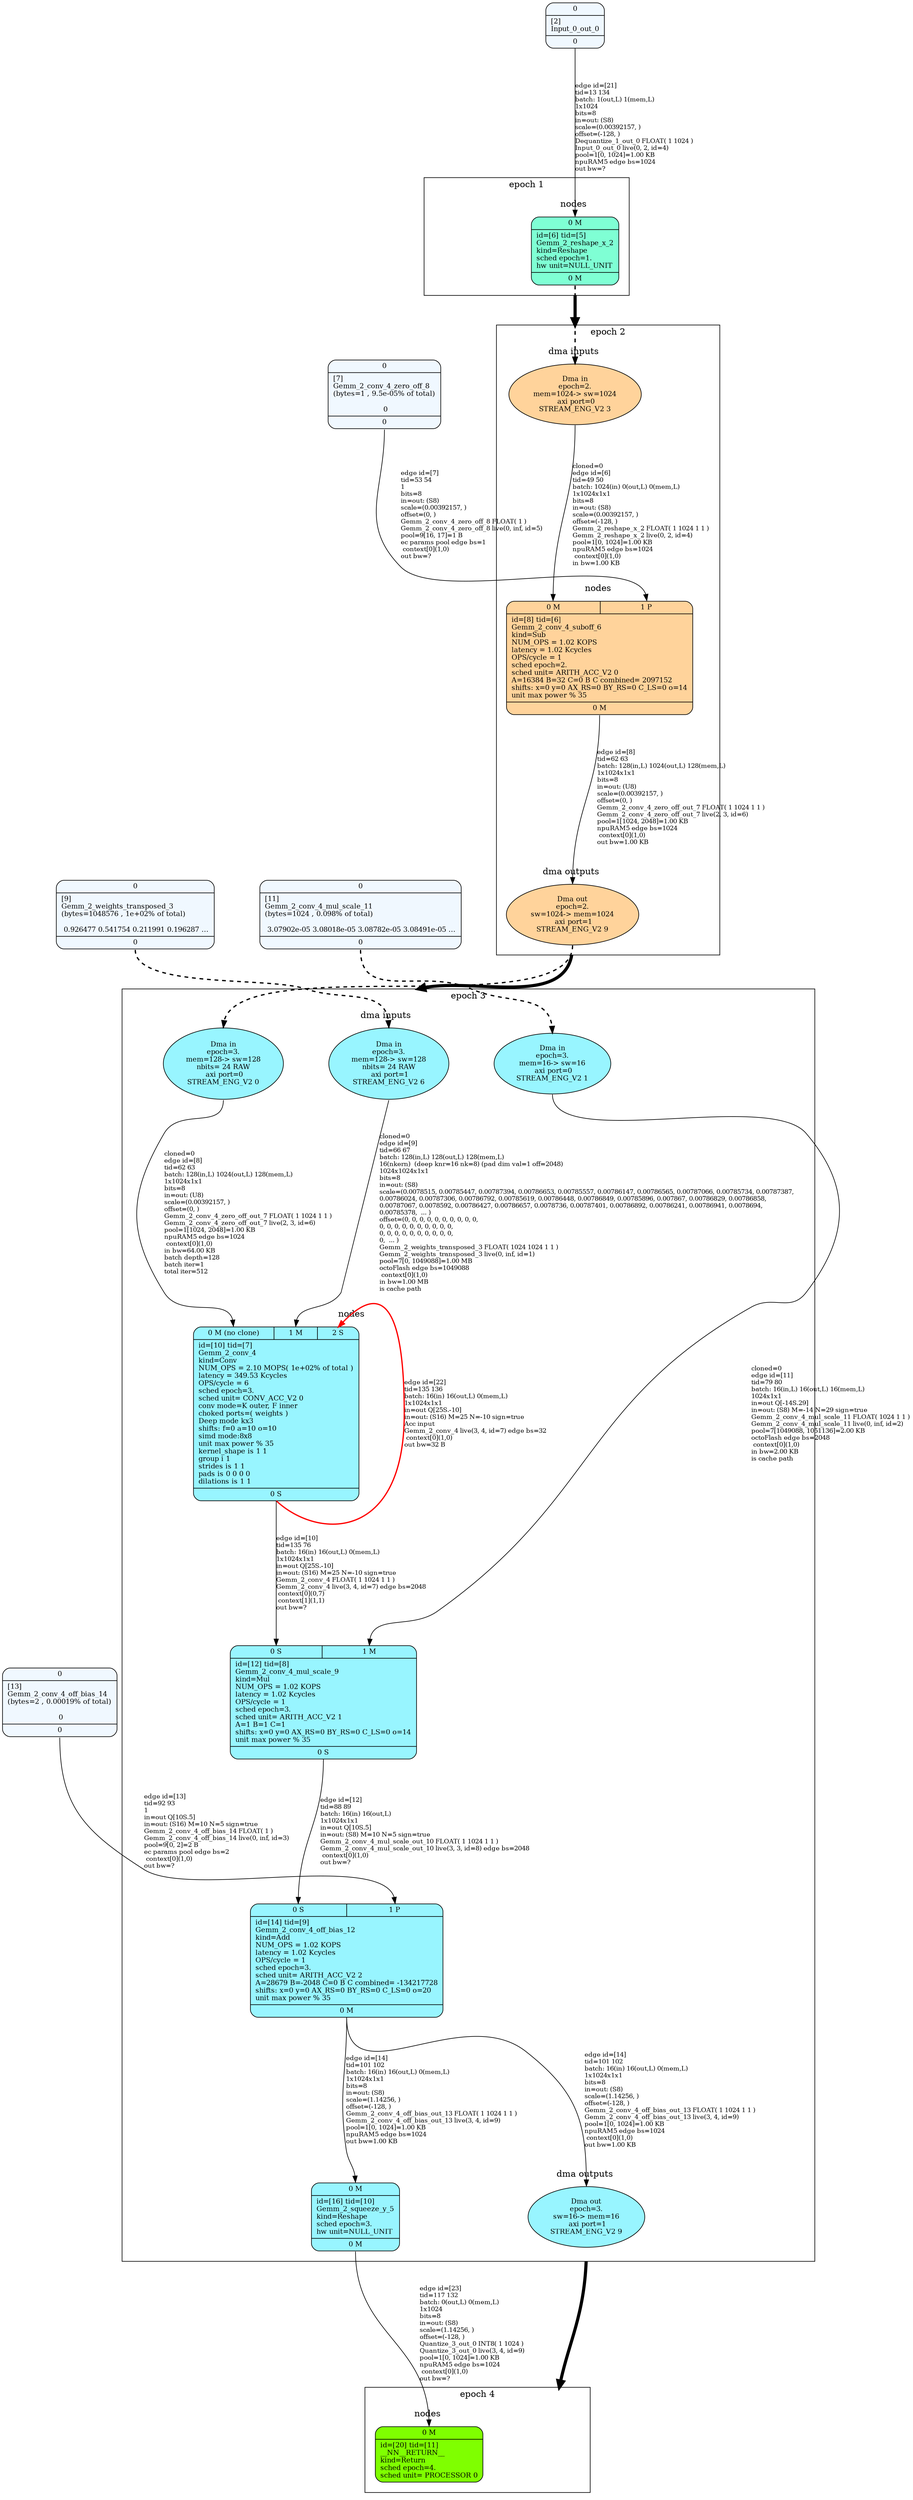 digraph G {
graph [ fontsize=11 ];
node [ fontsize=11 ];
edge [ fontsize=10 ];
rankdir=BU
ranksep=1.5
nodesep=1
splines=spline
compound=true
Graphinfo [ label="" shape=plaintext, style=rounded, color=black, fontname="Arial-Bold" ];
subgraph cluster_1 { label="epoch 1"; fontsize=14; 
subgraph cluster_1_nodes { label="nodes "; peripheries=0;
Gemm_2_reshape_x_2 ;  }

subgraph cluster_dma_1_in { label=""; peripheries=0;
dummy_1[ style=invis ];  };
 }
subgraph cluster_2 { label="epoch 2"; fontsize=14; 
subgraph cluster_2_nodes { label="nodes "; peripheries=0;
Gemm_2_conv_4_suboff_6 ;  }

subgraph cluster_dma_2_in { label="dma inputs "; peripheries=0;
dma_3i2 ;  };

subgraph cluster_dma_2_out { label="dma outputs "; peripheries=0;
dma_9i2 ;  }
 }
Gemm_2_reshape_x_2:s -> dma_3i2:n [ltail="cluster_1" lhead=cluster_2 strength=1000 penwidth=5];
subgraph cluster_3 { label="epoch 3"; fontsize=14; 
subgraph cluster_3_nodes { label="nodes "; peripheries=0;
Gemm_2_conv_4 ; Gemm_2_conv_4_mul_scale_9 ; Gemm_2_conv_4_off_bias_12 ; Gemm_2_squeeze_y_5 ;  }

subgraph cluster_dma_3_in { label="dma inputs "; peripheries=0;
dma_6i3 ; dma_0i3 ; dma_1i3 ;  };

subgraph cluster_dma_3_out { label="dma outputs "; peripheries=0;
dma_9i3 ;  }
 }
dma_9i2:s -> dma_6i3:n [ltail="cluster_2" lhead=cluster_3 strength=1000 penwidth=5];
subgraph cluster_4 { label="epoch 4"; fontsize=14; 
subgraph cluster_4_nodes { label="nodes "; peripheries=0;
__NN__RETURN__ ;  }

subgraph cluster_dma_4_in { label=""; peripheries=0;
dummy_4[ style=invis ];  };
 }
dma_9i3:s -> dummy_4:n [ltail="cluster_3" lhead=cluster_4 strength=1000 penwidth=5];
Gemm_2_conv_4_off_bias_14 [ label="{ { <i0> 0} |  [13]\lGemm_2_conv_4_off_bias_14\l(bytes=2 , 0.00019% of total)\l\l 0 | { <o0> 0} }", shape=record, fillcolor="aliceblue", style="rounded,filled"  ] ;
Input_0_out_0 [ label="{ { <i0> 0} |  [2]\lInput_0_out_0 | { <o0> 0} }", shape=record, fillcolor="aliceblue", style="rounded,filled"  ] ;
Gemm_2_weights_transposed_3 [ label="{ { <i0> 0} |  [9]\lGemm_2_weights_transposed_3\l(bytes=1048576 , 1e+02% of total)\l\l 0.926477 0.541754 0.211991 0.196287 ... | { <o0> 0} }", shape=record, fillcolor="aliceblue", style="rounded,filled"  ] ;
Gemm_2_conv_4_mul_scale_11 [ label="{ { <i0> 0} |  [11]\lGemm_2_conv_4_mul_scale_11\l(bytes=1024 , 0.098% of total)\l\l 3.07902e-05 3.08018e-05 3.08782e-05 3.08491e-05 ... | { <o0> 0} }", shape=record, fillcolor="aliceblue", style="rounded,filled"  ] ;
Gemm_2_conv_4_zero_off_8 [ label="{ { <i0> 0} |  [7]\lGemm_2_conv_4_zero_off_8\l(bytes=1 , 9.5e-05% of total)\l\l 0 | { <o0> 0} }", shape=record, fillcolor="aliceblue", style="rounded,filled"  ] ;
Gemm_2_reshape_x_2 [ label="{ { < i0>  0 M } | id=[6] tid=[5]\lGemm_2_reshape_x_2\lkind=Reshape\lsched epoch=1.\lhw unit=NULL_UNIT\l | { < o0>  0 M } }", shape=record, fillcolor="aquamarine", style="rounded,filled"  ] ;
dma_9i2 [ label="Dma out\nepoch=2.\nsw=1024-> mem=1024
 axi port=1\nSTREAM_ENG_V2 9", shape=ellipse, width=0.1, fillcolor="burlywood1", style="rounded,filled"  ]
Gemm_2_conv_4_suboff_6:o0:s->dma_9i2:n [ label="edge id=[8]\ltid=62 63\lbatch: 128(in,L) 1024(out,L) 128(mem,L) \l1x1024x1x1\lbits=8\lin=out: (U8)\lscale=(0.00392157, )\loffset=(0, )\lGemm_2_conv_4_zero_off_out_7 FLOAT( 1 1024 1 1 )\lGemm_2_conv_4_zero_off_out_7 live(2, 3, id=6)\lpool=1[1024, 2048]=1.00 KB\lnpuRAM5 edge bs=1024\l context[0](1,0)\lout bw=1.00 KB\l" ]; 
dma_3i2 [ label="Dma in\nepoch=2.\nmem=1024-> sw=1024
 axi port=0\nSTREAM_ENG_V2 3", shape=ellipse, width=0.1, fillcolor="burlywood1", style="rounded,filled"  ]
Gemm_2_conv_4_suboff_6 [ label="{ { < i0>  0 M  | < i1>  1 P } | id=[8] tid=[6]\lGemm_2_conv_4_suboff_6\lkind=Sub\lNUM_OPS = 1.02 KOPS\llatency = 1.02 Kcycles\lOPS/cycle = 1\lsched epoch=2.\lsched unit= ARITH_ACC_V2 0\lA=16384 B=32 C=0 B C combined= 2097152\lshifts: x=0 y=0 AX_RS=0 BY_RS=0 C_LS=0 o=14\lunit max power % 35\l | { < o0>  0 M } }", shape=record, fillcolor="burlywood1", style="rounded,filled"  ] ;
dma_0i3 [ label="Dma in\nepoch=3.\nmem=128-> sw=128
nbits= 24 RAW
 axi port=0\nSTREAM_ENG_V2 0", shape=ellipse, width=0.1, fillcolor="cadetblue1", style="rounded,filled"  ]
dma_6i3 [ label="Dma in\nepoch=3.\nmem=128-> sw=128
nbits= 24 RAW
 axi port=1\nSTREAM_ENG_V2 6", shape=ellipse, width=0.1, fillcolor="cadetblue1", style="rounded,filled"  ]
Gemm_2_conv_4 [ label="{ { < i0>  0 M (no clone)  | < i1>  1 M  | < i2>  2 S } | id=[10] tid=[7]\lGemm_2_conv_4\lkind=Conv\lNUM_OPS = 2.10 MOPS( 1e+02% of total )\llatency = 349.53 Kcycles\lOPS/cycle = 6\lsched epoch=3.\lsched unit= CONV_ACC_V2 0\lconv mode=K outer, F inner\lchoked ports=( weights  )\lDeep mode kx3\lshifts: f=0 a=10 o=10\lsimd mode:8x8\lunit max power % 35\lkernel_shape is 1 1\lgroup i 1\lstrides is 1 1\lpads is 0 0 0 0\ldilations is 1 1\l | { < o0>  0 S } }", shape=record, fillcolor="cadetblue1", style="rounded,filled"  ] ;
dma_1i3 [ label="Dma in\nepoch=3.\nmem=16-> sw=16
 axi port=0\nSTREAM_ENG_V2 1", shape=ellipse, width=0.1, fillcolor="cadetblue1", style="rounded,filled"  ]
Gemm_2_conv_4_mul_scale_9 [ label="{ { < i0>  0 S  | < i1>  1 M } | id=[12] tid=[8]\lGemm_2_conv_4_mul_scale_9\lkind=Mul\lNUM_OPS = 1.02 KOPS\llatency = 1.02 Kcycles\lOPS/cycle = 1\lsched epoch=3.\lsched unit= ARITH_ACC_V2 1\lA=1 B=1 C=1\lshifts: x=0 y=0 AX_RS=0 BY_RS=0 C_LS=0 o=14\lunit max power % 35\l | { < o0>  0 S } }", shape=record, fillcolor="cadetblue1", style="rounded,filled"  ] ;
dma_9i3 [ label="Dma out\nepoch=3.\nsw=16-> mem=16
 axi port=1\nSTREAM_ENG_V2 9", shape=ellipse, width=0.1, fillcolor="cadetblue1", style="rounded,filled"  ]
Gemm_2_conv_4_off_bias_12:o0:s->dma_9i3:n [ label="edge id=[14]\ltid=101 102\lbatch: 16(in) 16(out,L) 0(mem,L) \l1x1024x1x1\lbits=8\lin=out: (S8)\lscale=(1.14256, )\loffset=(-128, )\lGemm_2_conv_4_off_bias_out_13 FLOAT( 1 1024 1 1 )\lGemm_2_conv_4_off_bias_out_13 live(3, 4, id=9)\lpool=1[0, 1024]=1.00 KB\lnpuRAM5 edge bs=1024\l context[0](1,0)\lout bw=1.00 KB\l" ]; 
Gemm_2_conv_4_off_bias_12 [ label="{ { < i0>  0 S  | < i1>  1 P } | id=[14] tid=[9]\lGemm_2_conv_4_off_bias_12\lkind=Add\lNUM_OPS = 1.02 KOPS\llatency = 1.02 Kcycles\lOPS/cycle = 1\lsched epoch=3.\lsched unit= ARITH_ACC_V2 2\lA=28679 B=-2048 C=0 B C combined= -134217728\lshifts: x=0 y=0 AX_RS=0 BY_RS=0 C_LS=0 o=20\lunit max power % 35\l | { < o0>  0 M } }", shape=record, fillcolor="cadetblue1", style="rounded,filled"  ] ;
Gemm_2_squeeze_y_5 [ label="{ { < i0>  0 M } | id=[16] tid=[10]\lGemm_2_squeeze_y_5\lkind=Reshape\lsched epoch=3.\lhw unit=NULL_UNIT\l | { < o0>  0 M } }", shape=record, fillcolor="cadetblue1", style="rounded,filled"  ] ;
__NN__RETURN__ [ label="{ { < i0>  0 M } | id=[20] tid=[11]\l__NN__RETURN__\lkind=Return\lsched epoch=4.\lsched unit= PROCESSOR 0\l}", shape=record, fillcolor="chartreuse", style="rounded,filled"  ] ;
Gemm_2_reshape_x_2:o0:s->dma_3i2:n [ penwidth=2, style=dashed  ]; 
dma_3i2:s->Gemm_2_conv_4_suboff_6:i0:n [ label="cloned=0\ledge id=[6]\ltid=49 50\lbatch: 1024(in) 0(out,L) 0(mem,L) \l1x1024x1x1\lbits=8\lin=out: (S8)\lscale=(0.00392157, )\loffset=(-128, )\lGemm_2_reshape_x_2 FLOAT( 1 1024 1 1 )\lGemm_2_reshape_x_2 live(0, 2, id=4)\lpool=1[0, 1024]=1.00 KB\lnpuRAM5 edge bs=1024\l context[0](1,0)\lin bw=1.00 KB\l"   ]; 
Gemm_2_conv_4_zero_off_8:o0:s->Gemm_2_conv_4_suboff_6:i1:n [ label="edge id=[7]\ltid=53 54\l1\lbits=8\lin=out: (S8)\lscale=(0.00392157, )\loffset=(0, )\lGemm_2_conv_4_zero_off_8 FLOAT( 1 )\lGemm_2_conv_4_zero_off_8 live(0, inf, id=5)\lpool=9[16, 17]=1 B\lec params pool edge bs=1\l context[0](1,0)\lout bw=?\l" ]; 
dma_9i2:s->dma_0i3:n [ penwidth=2, style=dashed  ]; 
dma_0i3:s->Gemm_2_conv_4:i0:n [ label="cloned=0\ledge id=[8]\ltid=62 63\lbatch: 128(in,L) 1024(out,L) 128(mem,L) \l1x1024x1x1\lbits=8\lin=out: (U8)\lscale=(0.00392157, )\loffset=(0, )\lGemm_2_conv_4_zero_off_out_7 FLOAT( 1 1024 1 1 )\lGemm_2_conv_4_zero_off_out_7 live(2, 3, id=6)\lpool=1[1024, 2048]=1.00 KB\lnpuRAM5 edge bs=1024\l context[0](1,0)\lin bw=64.00 KB\lbatch depth=128\lbatch iter=1\ltotal iter=512\l"   ]; 
Gemm_2_weights_transposed_3:o0:s->dma_6i3:n [ penwidth=2, style=dashed  ]; 
dma_6i3:s->Gemm_2_conv_4:i1:n [ label="cloned=0\ledge id=[9]\ltid=66 67\lbatch: 128(in,L) 128(out,L) 128(mem,L) \l16(nkern)  (deep knr=16 nk=8) (pad dim val=1 off=2048)\l1024x1024x1x1\lbits=8\lin=out: (S8)\lscale=(0.0078515, 0.00785447, 0.00787394, 0.00786653, 0.00785557, 0.00786147, 0.00786565, 0.00787066, 0.00785734, 0.00787387, \l0.00786024, 0.00787306, 0.00786792, 0.00785619, 0.00786448, 0.00786849, 0.00785896, 0.007867, 0.00786829, 0.00786858, \l0.00787067, 0.0078592, 0.00786427, 0.00786657, 0.0078736, 0.00787401, 0.00786892, 0.00786241, 0.00786941, 0.0078694, \l0.00785378,  ... )\loffset=(0, 0, 0, 0, 0, 0, 0, 0, 0, 0, \l0, 0, 0, 0, 0, 0, 0, 0, 0, 0, \l0, 0, 0, 0, 0, 0, 0, 0, 0, 0, \l0,  ... )\lGemm_2_weights_transposed_3 FLOAT( 1024 1024 1 1 )\lGemm_2_weights_transposed_3 live(0, inf, id=1)\lpool=7[0, 1049088]=1.00 MB\loctoFlash edge bs=1049088\l context[0](1,0)\lin bw=1.00 MB\lis cache path\l"   ]; 
Gemm_2_conv_4:o0:s->Gemm_2_conv_4_mul_scale_9:i0:n [ label="edge id=[10]\ltid=135 76\lbatch: 16(in) 16(out,L) 0(mem,L) \l1x1024x1x1\lin=out Q[25S.-10]\lin=out: (S16) M=25 N=-10 sign=true\lGemm_2_conv_4 FLOAT( 1 1024 1 1 )\lGemm_2_conv_4 live(3, 4, id=7) edge bs=2048\l context[0](0,7)\l context[1](1,1)\lout bw=?\l" ]; 
Gemm_2_conv_4_mul_scale_11:o0:s->dma_1i3:n [ penwidth=2, style=dashed  ]; 
dma_1i3:s->Gemm_2_conv_4_mul_scale_9:i1:n [ label="cloned=0\ledge id=[11]\ltid=79 80\lbatch: 16(in,L) 16(out,L) 16(mem,L) \l1024x1x1\lin=out Q[-14S.29]\lin=out: (S8) M=-14 N=29 sign=true\lGemm_2_conv_4_mul_scale_11 FLOAT( 1024 1 1 )\lGemm_2_conv_4_mul_scale_11 live(0, inf, id=2)\lpool=7[1049088, 1051136]=2.00 KB\loctoFlash edge bs=2048\l context[0](1,0)\lin bw=2.00 KB\lis cache path\l"   ]; 
Gemm_2_conv_4_mul_scale_9:o0:s->Gemm_2_conv_4_off_bias_12:i0:n [ label="edge id=[12]\ltid=88 89\lbatch: 16(in) 16(out,L) \l1x1024x1x1\lin=out Q[10S.5]\lin=out: (S8) M=10 N=5 sign=true\lGemm_2_conv_4_mul_scale_out_10 FLOAT( 1 1024 1 1 )\lGemm_2_conv_4_mul_scale_out_10 live(3, 3, id=8) edge bs=2048\l context[0](1,0)\lout bw=?\l" ]; 
Gemm_2_conv_4_off_bias_14:o0:s->Gemm_2_conv_4_off_bias_12:i1:n [ label="edge id=[13]\ltid=92 93\l1\lin=out Q[10S.5]\lin=out: (S16) M=10 N=5 sign=true\lGemm_2_conv_4_off_bias_14 FLOAT( 1 )\lGemm_2_conv_4_off_bias_14 live(0, inf, id=3)\lpool=9[0, 2]=2 B\lec params pool edge bs=2\l context[0](1,0)\lout bw=?\l" ]; 
Gemm_2_conv_4_off_bias_12:o0:s->Gemm_2_squeeze_y_5:i0:n [ label="edge id=[14]\ltid=101 102\lbatch: 16(in) 16(out,L) 0(mem,L) \l1x1024x1x1\lbits=8\lin=out: (S8)\lscale=(1.14256, )\loffset=(-128, )\lGemm_2_conv_4_off_bias_out_13 FLOAT( 1 1024 1 1 )\lGemm_2_conv_4_off_bias_out_13 live(3, 4, id=9)\lpool=1[0, 1024]=1.00 KB\lnpuRAM5 edge bs=1024\lout bw=1.00 KB\l" ]; 
Input_0_out_0:o0:s->Gemm_2_reshape_x_2:i0:n [ label="edge id=[21]\ltid=13 134\lbatch: 1(out,L) 1(mem,L) \l1x1024\lbits=8\lin=out: (S8)\lscale=(0.00392157, )\loffset=(-128, )\lDequantize_1_out_0 FLOAT( 1 1024 )\lInput_0_out_0 live(0, 2, id=4)\lpool=1[0, 1024]=1.00 KB\lnpuRAM5 edge bs=1024\lout bw=?\l" ]; 
Gemm_2_conv_4:o0:s->Gemm_2_conv_4:i2:n [ label="edge id=[22]\ltid=135 136\lbatch: 16(in) 16(out,L) 0(mem,L) \l1x1024x1x1\lin=out Q[25S.-10]\lin=out: (S16) M=25 N=-10 sign=true\lAcc input\lGemm_2_conv_4 live(3, 4, id=7) edge bs=32\l context[0](1,0)\lout bw=32 B\l", color=red, penwidth=2  ]; 
Gemm_2_squeeze_y_5:o0:s->__NN__RETURN__:i0:n [ label="edge id=[23]\ltid=117 132\lbatch: 0(out,L) 0(mem,L) \l1x1024\lbits=8\lin=out: (S8)\lscale=(1.14256, )\loffset=(-128, )\lQuantize_3_out_0 INT8( 1 1024 )\lQuantize_3_out_0 live(3, 4, id=9)\lpool=1[0, 1024]=1.00 KB\lnpuRAM5 edge bs=1024\l context[0](1,0)\lout bw=?\l" ]; 
}
